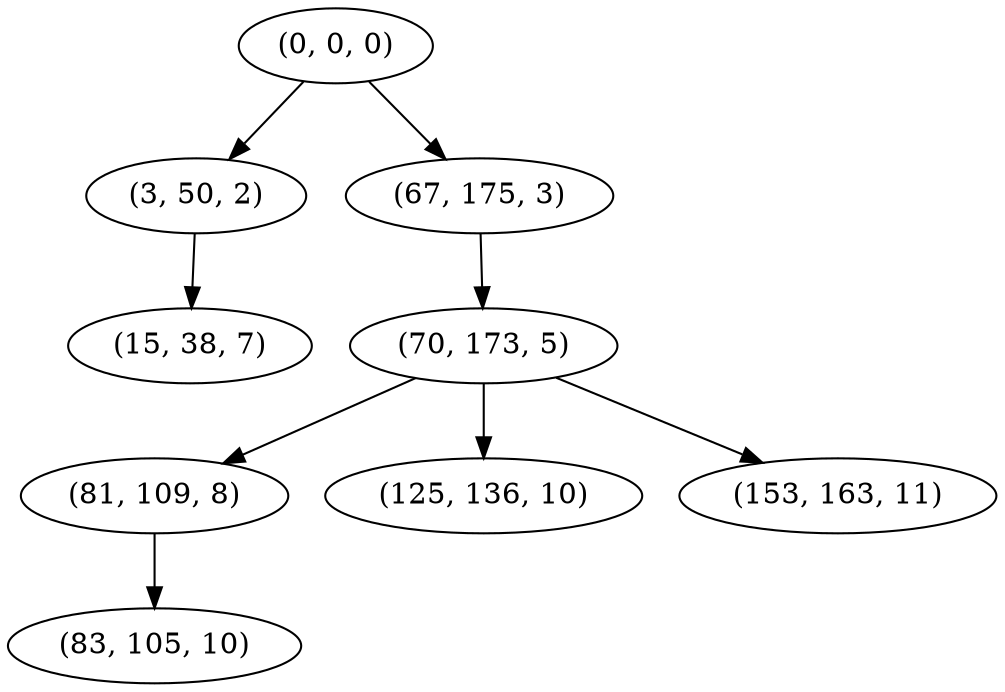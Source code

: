 digraph tree {
    "(0, 0, 0)";
    "(3, 50, 2)";
    "(15, 38, 7)";
    "(67, 175, 3)";
    "(70, 173, 5)";
    "(81, 109, 8)";
    "(83, 105, 10)";
    "(125, 136, 10)";
    "(153, 163, 11)";
    "(0, 0, 0)" -> "(3, 50, 2)";
    "(0, 0, 0)" -> "(67, 175, 3)";
    "(3, 50, 2)" -> "(15, 38, 7)";
    "(67, 175, 3)" -> "(70, 173, 5)";
    "(70, 173, 5)" -> "(81, 109, 8)";
    "(70, 173, 5)" -> "(125, 136, 10)";
    "(70, 173, 5)" -> "(153, 163, 11)";
    "(81, 109, 8)" -> "(83, 105, 10)";
}
